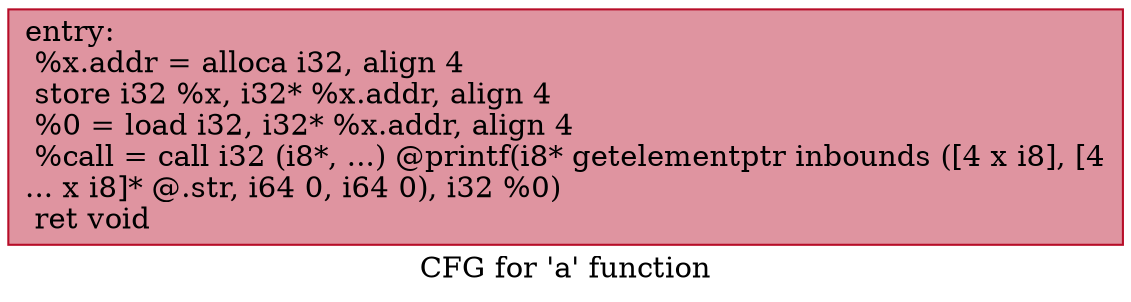 digraph "CFG for 'a' function" {
	label="CFG for 'a' function";

	Node0x558d3b389620 [shape=record,color="#b70d28ff", style=filled, fillcolor="#b70d2870",label="{entry:\l  %x.addr = alloca i32, align 4\l  store i32 %x, i32* %x.addr, align 4\l  %0 = load i32, i32* %x.addr, align 4\l  %call = call i32 (i8*, ...) @printf(i8* getelementptr inbounds ([4 x i8], [4\l... x i8]* @.str, i64 0, i64 0), i32 %0)\l  ret void\l}"];
}
